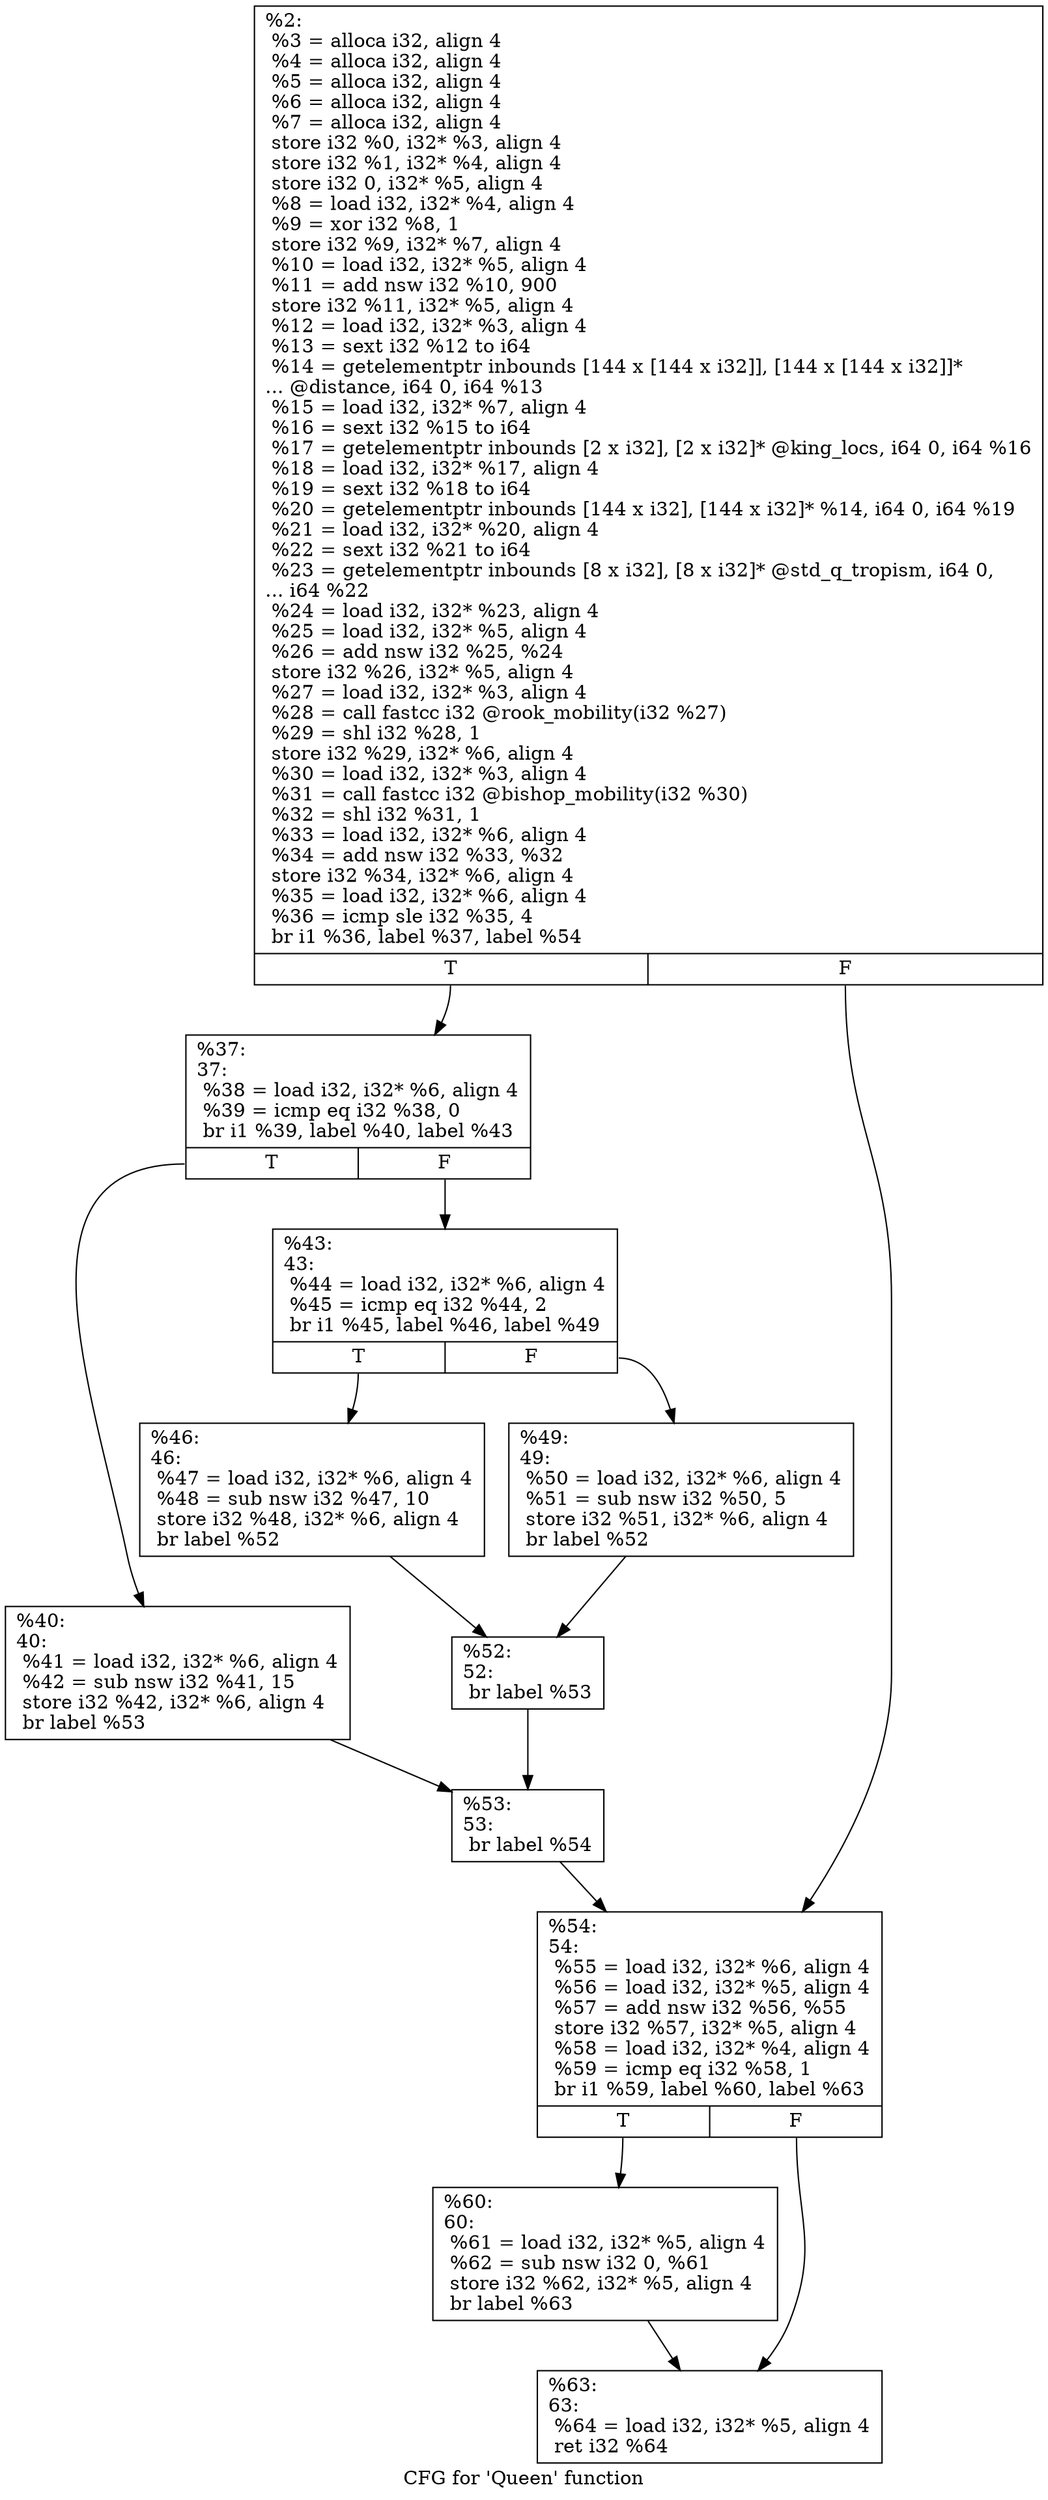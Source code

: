 digraph "CFG for 'Queen' function" {
	label="CFG for 'Queen' function";

	Node0x25b9510 [shape=record,label="{%2:\l  %3 = alloca i32, align 4\l  %4 = alloca i32, align 4\l  %5 = alloca i32, align 4\l  %6 = alloca i32, align 4\l  %7 = alloca i32, align 4\l  store i32 %0, i32* %3, align 4\l  store i32 %1, i32* %4, align 4\l  store i32 0, i32* %5, align 4\l  %8 = load i32, i32* %4, align 4\l  %9 = xor i32 %8, 1\l  store i32 %9, i32* %7, align 4\l  %10 = load i32, i32* %5, align 4\l  %11 = add nsw i32 %10, 900\l  store i32 %11, i32* %5, align 4\l  %12 = load i32, i32* %3, align 4\l  %13 = sext i32 %12 to i64\l  %14 = getelementptr inbounds [144 x [144 x i32]], [144 x [144 x i32]]*\l... @distance, i64 0, i64 %13\l  %15 = load i32, i32* %7, align 4\l  %16 = sext i32 %15 to i64\l  %17 = getelementptr inbounds [2 x i32], [2 x i32]* @king_locs, i64 0, i64 %16\l  %18 = load i32, i32* %17, align 4\l  %19 = sext i32 %18 to i64\l  %20 = getelementptr inbounds [144 x i32], [144 x i32]* %14, i64 0, i64 %19\l  %21 = load i32, i32* %20, align 4\l  %22 = sext i32 %21 to i64\l  %23 = getelementptr inbounds [8 x i32], [8 x i32]* @std_q_tropism, i64 0,\l... i64 %22\l  %24 = load i32, i32* %23, align 4\l  %25 = load i32, i32* %5, align 4\l  %26 = add nsw i32 %25, %24\l  store i32 %26, i32* %5, align 4\l  %27 = load i32, i32* %3, align 4\l  %28 = call fastcc i32 @rook_mobility(i32 %27)\l  %29 = shl i32 %28, 1\l  store i32 %29, i32* %6, align 4\l  %30 = load i32, i32* %3, align 4\l  %31 = call fastcc i32 @bishop_mobility(i32 %30)\l  %32 = shl i32 %31, 1\l  %33 = load i32, i32* %6, align 4\l  %34 = add nsw i32 %33, %32\l  store i32 %34, i32* %6, align 4\l  %35 = load i32, i32* %6, align 4\l  %36 = icmp sle i32 %35, 4\l  br i1 %36, label %37, label %54\l|{<s0>T|<s1>F}}"];
	Node0x25b9510:s0 -> Node0x25bb6d0;
	Node0x25b9510:s1 -> Node0x25bb900;
	Node0x25bb6d0 [shape=record,label="{%37:\l37:                                               \l  %38 = load i32, i32* %6, align 4\l  %39 = icmp eq i32 %38, 0\l  br i1 %39, label %40, label %43\l|{<s0>T|<s1>F}}"];
	Node0x25bb6d0:s0 -> Node0x25bb720;
	Node0x25bb6d0:s1 -> Node0x25bb770;
	Node0x25bb720 [shape=record,label="{%40:\l40:                                               \l  %41 = load i32, i32* %6, align 4\l  %42 = sub nsw i32 %41, 15\l  store i32 %42, i32* %6, align 4\l  br label %53\l}"];
	Node0x25bb720 -> Node0x25bb8b0;
	Node0x25bb770 [shape=record,label="{%43:\l43:                                               \l  %44 = load i32, i32* %6, align 4\l  %45 = icmp eq i32 %44, 2\l  br i1 %45, label %46, label %49\l|{<s0>T|<s1>F}}"];
	Node0x25bb770:s0 -> Node0x25bb7c0;
	Node0x25bb770:s1 -> Node0x25bb810;
	Node0x25bb7c0 [shape=record,label="{%46:\l46:                                               \l  %47 = load i32, i32* %6, align 4\l  %48 = sub nsw i32 %47, 10\l  store i32 %48, i32* %6, align 4\l  br label %52\l}"];
	Node0x25bb7c0 -> Node0x25bb860;
	Node0x25bb810 [shape=record,label="{%49:\l49:                                               \l  %50 = load i32, i32* %6, align 4\l  %51 = sub nsw i32 %50, 5\l  store i32 %51, i32* %6, align 4\l  br label %52\l}"];
	Node0x25bb810 -> Node0x25bb860;
	Node0x25bb860 [shape=record,label="{%52:\l52:                                               \l  br label %53\l}"];
	Node0x25bb860 -> Node0x25bb8b0;
	Node0x25bb8b0 [shape=record,label="{%53:\l53:                                               \l  br label %54\l}"];
	Node0x25bb8b0 -> Node0x25bb900;
	Node0x25bb900 [shape=record,label="{%54:\l54:                                               \l  %55 = load i32, i32* %6, align 4\l  %56 = load i32, i32* %5, align 4\l  %57 = add nsw i32 %56, %55\l  store i32 %57, i32* %5, align 4\l  %58 = load i32, i32* %4, align 4\l  %59 = icmp eq i32 %58, 1\l  br i1 %59, label %60, label %63\l|{<s0>T|<s1>F}}"];
	Node0x25bb900:s0 -> Node0x25bb950;
	Node0x25bb900:s1 -> Node0x25bb9a0;
	Node0x25bb950 [shape=record,label="{%60:\l60:                                               \l  %61 = load i32, i32* %5, align 4\l  %62 = sub nsw i32 0, %61\l  store i32 %62, i32* %5, align 4\l  br label %63\l}"];
	Node0x25bb950 -> Node0x25bb9a0;
	Node0x25bb9a0 [shape=record,label="{%63:\l63:                                               \l  %64 = load i32, i32* %5, align 4\l  ret i32 %64\l}"];
}
